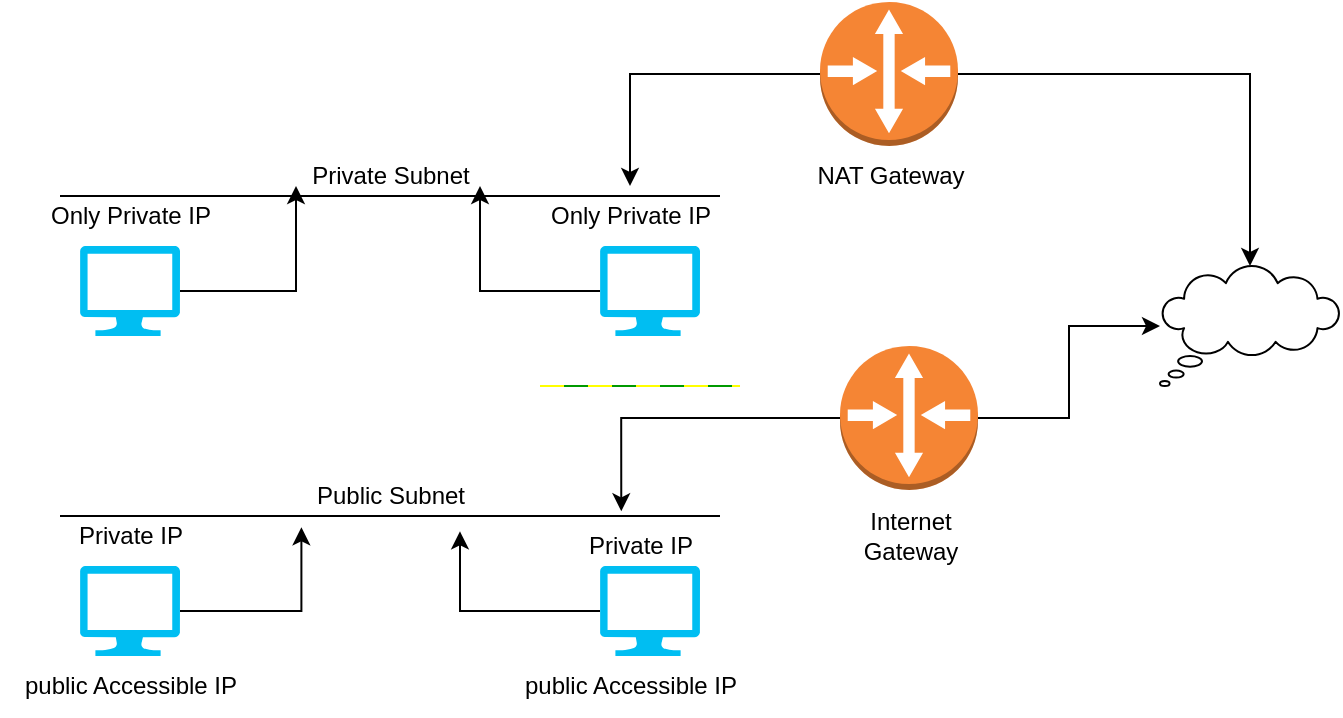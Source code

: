 <mxfile version="24.4.13" type="github">
  <diagram name="Page-1" id="Tomsznk-1zEbOl54nfa1">
    <mxGraphModel dx="794" dy="420" grid="1" gridSize="10" guides="1" tooltips="1" connect="1" arrows="1" fold="1" page="1" pageScale="1" pageWidth="850" pageHeight="1100" math="0" shadow="0">
      <root>
        <mxCell id="0" />
        <mxCell id="1" parent="0" />
        <mxCell id="6z3IYcT1tx6mymnn26oR-1" value="" style="line;strokeWidth=1;rotatable=0;dashed=0;labelPosition=right;align=left;verticalAlign=middle;spacingTop=0;spacingLeft=6;points=[];portConstraint=eastwest;" vertex="1" parent="1">
          <mxGeometry x="120" y="280" width="330" height="10" as="geometry" />
        </mxCell>
        <mxCell id="6z3IYcT1tx6mymnn26oR-2" value="" style="whiteSpace=wrap;html=1;shape=mxgraph.basic.cloud_callout" vertex="1" parent="1">
          <mxGeometry x="670" y="160" width="90" height="60" as="geometry" />
        </mxCell>
        <mxCell id="6z3IYcT1tx6mymnn26oR-10" value="" style="verticalLabelPosition=bottom;html=1;verticalAlign=top;align=center;strokeColor=none;fillColor=#00BEF2;shape=mxgraph.azure.computer;pointerEvents=1;" vertex="1" parent="1">
          <mxGeometry x="130" y="310" width="50" height="45" as="geometry" />
        </mxCell>
        <mxCell id="6z3IYcT1tx6mymnn26oR-11" value="" style="verticalLabelPosition=bottom;html=1;verticalAlign=top;align=center;strokeColor=none;fillColor=#00BEF2;shape=mxgraph.azure.computer;pointerEvents=1;" vertex="1" parent="1">
          <mxGeometry x="390" y="310" width="50" height="45" as="geometry" />
        </mxCell>
        <mxCell id="6z3IYcT1tx6mymnn26oR-12" value="" style="line;strokeWidth=1;rotatable=0;dashed=0;labelPosition=right;align=left;verticalAlign=middle;spacingTop=0;spacingLeft=6;points=[];portConstraint=eastwest;" vertex="1" parent="1">
          <mxGeometry x="120" y="120" width="330" height="10" as="geometry" />
        </mxCell>
        <mxCell id="6z3IYcT1tx6mymnn26oR-13" value="" style="verticalLabelPosition=bottom;html=1;verticalAlign=top;align=center;strokeColor=none;fillColor=#00BEF2;shape=mxgraph.azure.computer;pointerEvents=1;" vertex="1" parent="1">
          <mxGeometry x="130" y="150" width="50" height="45" as="geometry" />
        </mxCell>
        <mxCell id="6z3IYcT1tx6mymnn26oR-14" value="" style="verticalLabelPosition=bottom;html=1;verticalAlign=top;align=center;strokeColor=none;fillColor=#00BEF2;shape=mxgraph.azure.computer;pointerEvents=1;" vertex="1" parent="1">
          <mxGeometry x="390" y="150" width="50" height="45" as="geometry" />
        </mxCell>
        <mxCell id="6z3IYcT1tx6mymnn26oR-15" value="Private Subnet" style="text;html=1;align=center;verticalAlign=middle;resizable=0;points=[];autosize=1;strokeColor=none;fillColor=none;" vertex="1" parent="1">
          <mxGeometry x="235" y="100" width="100" height="30" as="geometry" />
        </mxCell>
        <mxCell id="6z3IYcT1tx6mymnn26oR-16" value="Public Subnet" style="text;html=1;align=center;verticalAlign=middle;resizable=0;points=[];autosize=1;strokeColor=none;fillColor=none;" vertex="1" parent="1">
          <mxGeometry x="235" y="260" width="100" height="30" as="geometry" />
        </mxCell>
        <mxCell id="6z3IYcT1tx6mymnn26oR-43" style="edgeStyle=orthogonalEdgeStyle;rounded=0;orthogonalLoop=1;jettySize=auto;html=1;" edge="1" parent="1" source="6z3IYcT1tx6mymnn26oR-17" target="6z3IYcT1tx6mymnn26oR-29">
          <mxGeometry relative="1" as="geometry">
            <mxPoint x="280" y="64" as="targetPoint" />
          </mxGeometry>
        </mxCell>
        <mxCell id="6z3IYcT1tx6mymnn26oR-17" value="" style="outlineConnect=0;dashed=0;verticalLabelPosition=bottom;verticalAlign=top;align=center;html=1;shape=mxgraph.aws3.router;fillColor=#F58534;gradientColor=none;" vertex="1" parent="1">
          <mxGeometry x="500" y="28" width="69" height="72" as="geometry" />
        </mxCell>
        <mxCell id="6z3IYcT1tx6mymnn26oR-25" style="edgeStyle=orthogonalEdgeStyle;rounded=0;orthogonalLoop=1;jettySize=auto;html=1;" edge="1" parent="1" source="6z3IYcT1tx6mymnn26oR-18" target="6z3IYcT1tx6mymnn26oR-2">
          <mxGeometry relative="1" as="geometry" />
        </mxCell>
        <mxCell id="6z3IYcT1tx6mymnn26oR-49" style="edgeStyle=orthogonalEdgeStyle;rounded=0;orthogonalLoop=1;jettySize=auto;html=1;entryX=0.383;entryY=-0.078;entryDx=0;entryDy=0;entryPerimeter=0;" edge="1" parent="1" source="6z3IYcT1tx6mymnn26oR-18" target="6z3IYcT1tx6mymnn26oR-40">
          <mxGeometry relative="1" as="geometry">
            <mxPoint x="310" y="236" as="targetPoint" />
          </mxGeometry>
        </mxCell>
        <mxCell id="6z3IYcT1tx6mymnn26oR-18" value="" style="outlineConnect=0;dashed=0;verticalLabelPosition=bottom;verticalAlign=top;align=center;html=1;shape=mxgraph.aws3.router;fillColor=#F58534;gradientColor=none;" vertex="1" parent="1">
          <mxGeometry x="510" y="200" width="69" height="72" as="geometry" />
        </mxCell>
        <mxCell id="6z3IYcT1tx6mymnn26oR-21" value="NAT Gateway" style="text;html=1;align=center;verticalAlign=middle;resizable=0;points=[];autosize=1;strokeColor=none;fillColor=none;" vertex="1" parent="1">
          <mxGeometry x="484.5" y="100" width="100" height="30" as="geometry" />
        </mxCell>
        <mxCell id="6z3IYcT1tx6mymnn26oR-22" value="Internet&lt;br&gt;Gateway" style="text;html=1;align=center;verticalAlign=middle;resizable=0;points=[];autosize=1;strokeColor=none;fillColor=none;" vertex="1" parent="1">
          <mxGeometry x="509.5" y="275" width="70" height="40" as="geometry" />
        </mxCell>
        <mxCell id="6z3IYcT1tx6mymnn26oR-23" value="" style="shape=wire;edgeStyle=orthogonalEdgeStyle;orthogonalLoop=1;jettySize=auto;html=1;sourcePerimeterSpacing=0;targetPerimeterSpacing=0;endArrow=none;curved=0;rounded=0;strokeColor=#009900;dashed=1;fillColor=#ffff00;dashPattern=12 12;fixDash=1;startSize=6;endSize=6;" edge="1" parent="1">
          <mxGeometry width="100" relative="1" as="geometry">
            <mxPoint x="360" y="220" as="sourcePoint" />
            <mxPoint x="460" y="220" as="targetPoint" />
          </mxGeometry>
        </mxCell>
        <mxCell id="6z3IYcT1tx6mymnn26oR-24" style="edgeStyle=orthogonalEdgeStyle;rounded=0;orthogonalLoop=1;jettySize=auto;html=1;entryX=0.5;entryY=0;entryDx=0;entryDy=0;entryPerimeter=0;" edge="1" parent="1" source="6z3IYcT1tx6mymnn26oR-17" target="6z3IYcT1tx6mymnn26oR-2">
          <mxGeometry relative="1" as="geometry" />
        </mxCell>
        <mxCell id="6z3IYcT1tx6mymnn26oR-26" value="public Accessible IP" style="text;html=1;align=center;verticalAlign=middle;resizable=0;points=[];autosize=1;strokeColor=none;fillColor=none;" vertex="1" parent="1">
          <mxGeometry x="340" y="355" width="130" height="30" as="geometry" />
        </mxCell>
        <mxCell id="6z3IYcT1tx6mymnn26oR-27" value="public Accessible IP" style="text;html=1;align=center;verticalAlign=middle;resizable=0;points=[];autosize=1;strokeColor=none;fillColor=none;" vertex="1" parent="1">
          <mxGeometry x="90" y="355" width="130" height="30" as="geometry" />
        </mxCell>
        <mxCell id="6z3IYcT1tx6mymnn26oR-28" value="Only Private IP" style="text;html=1;align=center;verticalAlign=middle;resizable=0;points=[];autosize=1;strokeColor=none;fillColor=none;" vertex="1" parent="1">
          <mxGeometry x="105" y="120" width="100" height="30" as="geometry" />
        </mxCell>
        <mxCell id="6z3IYcT1tx6mymnn26oR-29" value="Only Private IP" style="text;html=1;align=center;verticalAlign=middle;resizable=0;points=[];autosize=1;strokeColor=none;fillColor=none;" vertex="1" parent="1">
          <mxGeometry x="355" y="120" width="100" height="30" as="geometry" />
        </mxCell>
        <mxCell id="6z3IYcT1tx6mymnn26oR-30" value="" style="shape=wire;edgeStyle=orthogonalEdgeStyle;orthogonalLoop=1;jettySize=auto;html=1;sourcePerimeterSpacing=0;targetPerimeterSpacing=0;endArrow=none;curved=0;rounded=0;strokeColor=#009900;dashed=1;fillColor=#ffff00;dashPattern=12 12;fixDash=1;startSize=6;endSize=6;" edge="1" parent="1">
          <mxGeometry width="100" relative="1" as="geometry">
            <mxPoint x="360" y="220" as="sourcePoint" />
            <mxPoint x="460" y="220" as="targetPoint" />
          </mxGeometry>
        </mxCell>
        <mxCell id="6z3IYcT1tx6mymnn26oR-32" value="" style="shape=wire;edgeStyle=orthogonalEdgeStyle;orthogonalLoop=1;jettySize=auto;html=1;sourcePerimeterSpacing=0;targetPerimeterSpacing=0;endArrow=none;curved=0;rounded=0;strokeColor=#009900;dashed=1;fillColor=#ffff00;dashPattern=12 12;fixDash=1;startSize=6;endSize=6;" edge="1" parent="1">
          <mxGeometry width="100" relative="1" as="geometry">
            <mxPoint x="360" y="220" as="sourcePoint" />
            <mxPoint x="460" y="220" as="targetPoint" />
          </mxGeometry>
        </mxCell>
        <mxCell id="6z3IYcT1tx6mymnn26oR-33" style="edgeStyle=orthogonalEdgeStyle;rounded=0;orthogonalLoop=1;jettySize=auto;html=1;entryX=0.03;entryY=0.667;entryDx=0;entryDy=0;entryPerimeter=0;" edge="1" parent="1" source="6z3IYcT1tx6mymnn26oR-13" target="6z3IYcT1tx6mymnn26oR-15">
          <mxGeometry relative="1" as="geometry" />
        </mxCell>
        <mxCell id="6z3IYcT1tx6mymnn26oR-34" style="edgeStyle=orthogonalEdgeStyle;rounded=0;orthogonalLoop=1;jettySize=auto;html=1;entryX=0.95;entryY=0.667;entryDx=0;entryDy=0;entryPerimeter=0;" edge="1" parent="1" source="6z3IYcT1tx6mymnn26oR-14" target="6z3IYcT1tx6mymnn26oR-15">
          <mxGeometry relative="1" as="geometry" />
        </mxCell>
        <mxCell id="6z3IYcT1tx6mymnn26oR-35" style="edgeStyle=orthogonalEdgeStyle;rounded=0;orthogonalLoop=1;jettySize=auto;html=1;entryX=0.057;entryY=1.022;entryDx=0;entryDy=0;entryPerimeter=0;" edge="1" parent="1" source="6z3IYcT1tx6mymnn26oR-10" target="6z3IYcT1tx6mymnn26oR-16">
          <mxGeometry relative="1" as="geometry" />
        </mxCell>
        <mxCell id="6z3IYcT1tx6mymnn26oR-38" style="edgeStyle=orthogonalEdgeStyle;rounded=0;orthogonalLoop=1;jettySize=auto;html=1;entryX=0.85;entryY=1.089;entryDx=0;entryDy=0;entryPerimeter=0;" edge="1" parent="1" source="6z3IYcT1tx6mymnn26oR-11" target="6z3IYcT1tx6mymnn26oR-16">
          <mxGeometry relative="1" as="geometry" />
        </mxCell>
        <mxCell id="6z3IYcT1tx6mymnn26oR-39" value="Private IP" style="text;html=1;align=center;verticalAlign=middle;resizable=0;points=[];autosize=1;strokeColor=none;fillColor=none;" vertex="1" parent="1">
          <mxGeometry x="115" y="280" width="80" height="30" as="geometry" />
        </mxCell>
        <mxCell id="6z3IYcT1tx6mymnn26oR-40" value="Private IP" style="text;html=1;align=center;verticalAlign=middle;resizable=0;points=[];autosize=1;strokeColor=none;fillColor=none;" vertex="1" parent="1">
          <mxGeometry x="370" y="285" width="80" height="30" as="geometry" />
        </mxCell>
        <mxCell id="6z3IYcT1tx6mymnn26oR-42" value="" style="shape=wire;edgeStyle=orthogonalEdgeStyle;orthogonalLoop=1;jettySize=auto;html=1;sourcePerimeterSpacing=0;targetPerimeterSpacing=0;endArrow=none;curved=0;rounded=0;strokeColor=#009900;dashed=1;fillColor=#ffff00;dashPattern=12 12;fixDash=1;startSize=6;endSize=6;" edge="1" parent="1">
          <mxGeometry width="100" relative="1" as="geometry">
            <mxPoint x="360" y="220" as="sourcePoint" />
            <mxPoint x="460" y="220" as="targetPoint" />
          </mxGeometry>
        </mxCell>
        <mxCell id="6z3IYcT1tx6mymnn26oR-44" value="" style="shape=wire;edgeStyle=orthogonalEdgeStyle;orthogonalLoop=1;jettySize=auto;html=1;sourcePerimeterSpacing=0;targetPerimeterSpacing=0;endArrow=none;curved=0;rounded=0;strokeColor=#009900;dashed=1;fillColor=#ffff00;dashPattern=12 12;fixDash=1;startSize=6;endSize=6;" edge="1" parent="1">
          <mxGeometry width="100" relative="1" as="geometry">
            <mxPoint x="360" y="220" as="sourcePoint" />
            <mxPoint x="460" y="220" as="targetPoint" />
          </mxGeometry>
        </mxCell>
      </root>
    </mxGraphModel>
  </diagram>
</mxfile>
